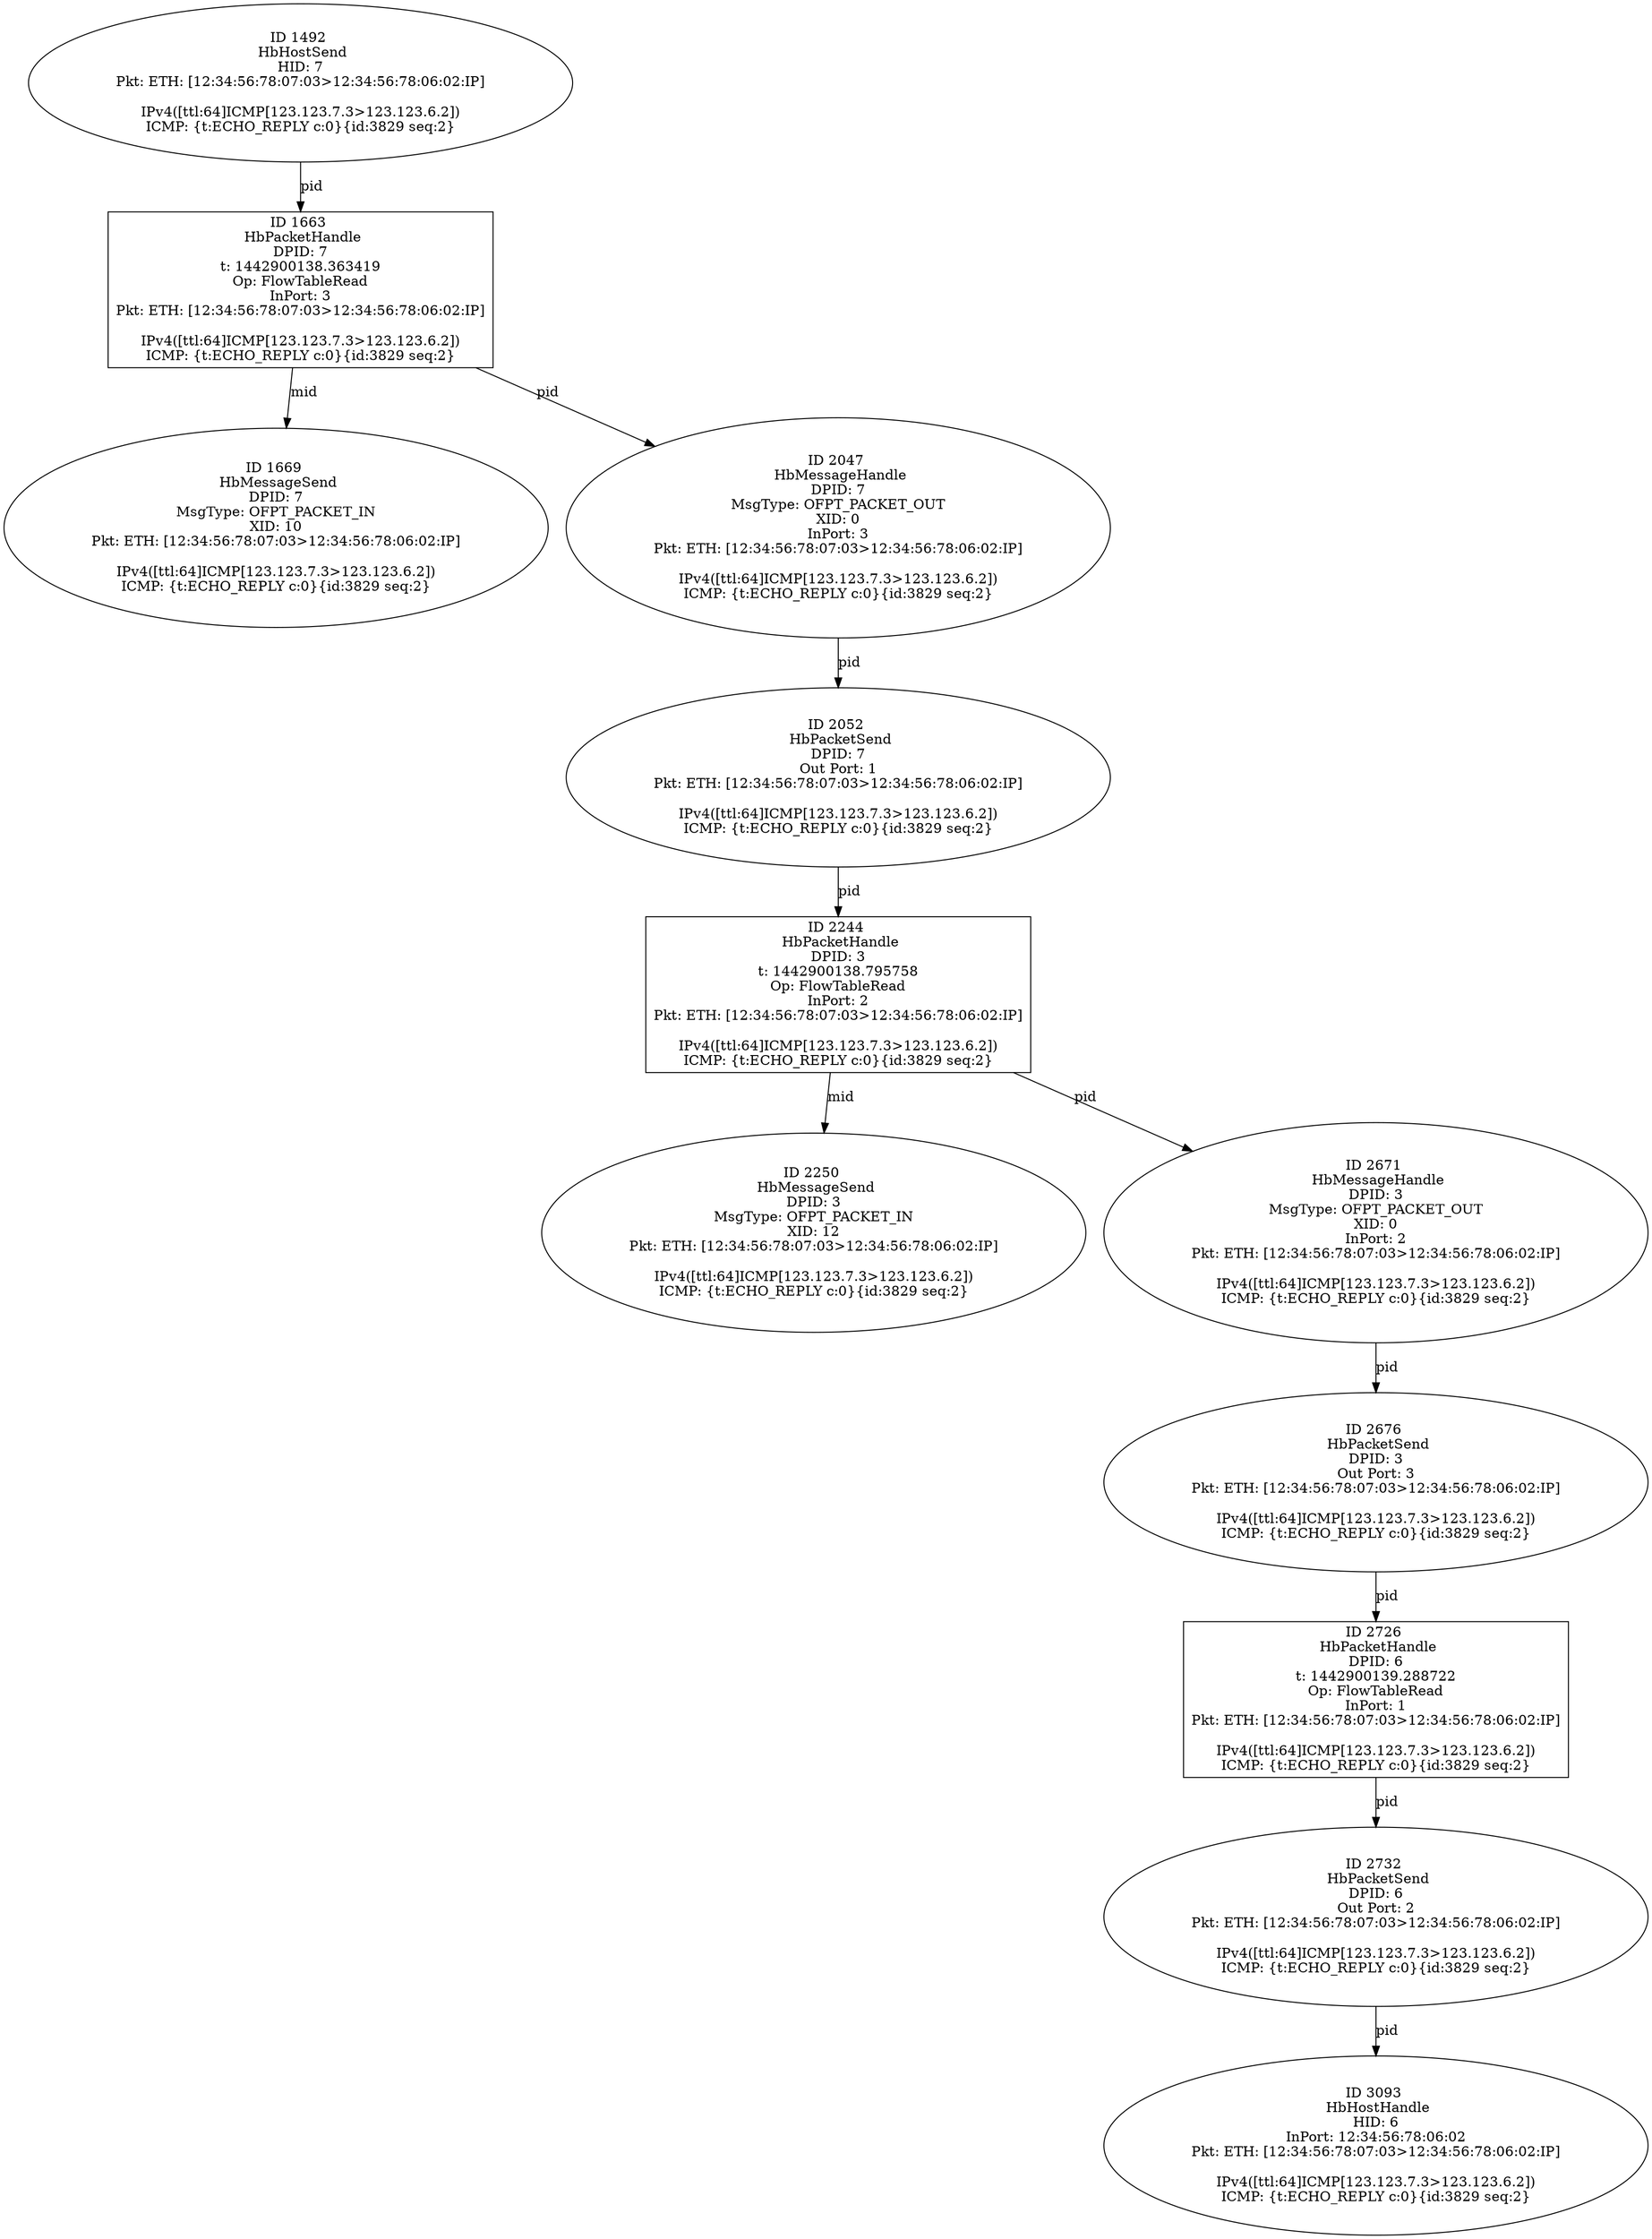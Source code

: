 strict digraph G {
2052 [shape=oval, event=<hb_events.HbPacketSend object at 0x107b1ca50>, label="ID 2052 
 HbPacketSend
DPID: 7
Out Port: 1
Pkt: ETH: [12:34:56:78:07:03>12:34:56:78:06:02:IP]

IPv4([ttl:64]ICMP[123.123.7.3>123.123.6.2])
ICMP: {t:ECHO_REPLY c:0}{id:3829 seq:2}"];
1669 [shape=oval, event=<hb_events.HbMessageSend object at 0x107acfbd0>, label="ID 1669 
 HbMessageSend
DPID: 7
MsgType: OFPT_PACKET_IN
XID: 10
Pkt: ETH: [12:34:56:78:07:03>12:34:56:78:06:02:IP]

IPv4([ttl:64]ICMP[123.123.7.3>123.123.6.2])
ICMP: {t:ECHO_REPLY c:0}{id:3829 seq:2}"];
2726 [shape=box, event=<hb_events.HbPacketHandle object at 0x107eb2b10>, label="ID 2726 
 HbPacketHandle
DPID: 6
t: 1442900139.288722
Op: FlowTableRead
InPort: 1
Pkt: ETH: [12:34:56:78:07:03>12:34:56:78:06:02:IP]

IPv4([ttl:64]ICMP[123.123.7.3>123.123.6.2])
ICMP: {t:ECHO_REPLY c:0}{id:3829 seq:2}"];
2250 [shape=oval, event=<hb_events.HbMessageSend object at 0x107c95990>, label="ID 2250 
 HbMessageSend
DPID: 3
MsgType: OFPT_PACKET_IN
XID: 12
Pkt: ETH: [12:34:56:78:07:03>12:34:56:78:06:02:IP]

IPv4([ttl:64]ICMP[123.123.7.3>123.123.6.2])
ICMP: {t:ECHO_REPLY c:0}{id:3829 seq:2}"];
2732 [shape=oval, event=<hb_events.HbPacketSend object at 0x107ede150>, label="ID 2732 
 HbPacketSend
DPID: 6
Out Port: 2
Pkt: ETH: [12:34:56:78:07:03>12:34:56:78:06:02:IP]

IPv4([ttl:64]ICMP[123.123.7.3>123.123.6.2])
ICMP: {t:ECHO_REPLY c:0}{id:3829 seq:2}"];
2671 [shape=oval, event=<hb_events.HbMessageHandle object at 0x107ec4b50>, label="ID 2671 
 HbMessageHandle
DPID: 3
MsgType: OFPT_PACKET_OUT
XID: 0
InPort: 2
Pkt: ETH: [12:34:56:78:07:03>12:34:56:78:06:02:IP]

IPv4([ttl:64]ICMP[123.123.7.3>123.123.6.2])
ICMP: {t:ECHO_REPLY c:0}{id:3829 seq:2}"];
2676 [shape=oval, event=<hb_events.HbPacketSend object at 0x107eb2890>, label="ID 2676 
 HbPacketSend
DPID: 3
Out Port: 3
Pkt: ETH: [12:34:56:78:07:03>12:34:56:78:06:02:IP]

IPv4([ttl:64]ICMP[123.123.7.3>123.123.6.2])
ICMP: {t:ECHO_REPLY c:0}{id:3829 seq:2}"];
3093 [shape=oval, event=<hb_events.HbHostHandle object at 0x108201d10>, label="ID 3093 
 HbHostHandle
HID: 6
InPort: 12:34:56:78:06:02
Pkt: ETH: [12:34:56:78:07:03>12:34:56:78:06:02:IP]

IPv4([ttl:64]ICMP[123.123.7.3>123.123.6.2])
ICMP: {t:ECHO_REPLY c:0}{id:3829 seq:2}"];
2244 [shape=box, event=<hb_events.HbPacketHandle object at 0x107c87c10>, label="ID 2244 
 HbPacketHandle
DPID: 3
t: 1442900138.795758
Op: FlowTableRead
InPort: 2
Pkt: ETH: [12:34:56:78:07:03>12:34:56:78:06:02:IP]

IPv4([ttl:64]ICMP[123.123.7.3>123.123.6.2])
ICMP: {t:ECHO_REPLY c:0}{id:3829 seq:2}"];
1492 [shape=oval, event=<hb_events.HbHostSend object at 0x1079ee7d0>, label="ID 1492 
 HbHostSend
HID: 7
Pkt: ETH: [12:34:56:78:07:03>12:34:56:78:06:02:IP]

IPv4([ttl:64]ICMP[123.123.7.3>123.123.6.2])
ICMP: {t:ECHO_REPLY c:0}{id:3829 seq:2}"];
2047 [shape=oval, event=<hb_events.HbMessageHandle object at 0x107b1c490>, label="ID 2047 
 HbMessageHandle
DPID: 7
MsgType: OFPT_PACKET_OUT
XID: 0
InPort: 3
Pkt: ETH: [12:34:56:78:07:03>12:34:56:78:06:02:IP]

IPv4([ttl:64]ICMP[123.123.7.3>123.123.6.2])
ICMP: {t:ECHO_REPLY c:0}{id:3829 seq:2}"];
1663 [shape=box, event=<hb_events.HbPacketHandle object at 0x107ac99d0>, label="ID 1663 
 HbPacketHandle
DPID: 7
t: 1442900138.363419
Op: FlowTableRead
InPort: 3
Pkt: ETH: [12:34:56:78:07:03>12:34:56:78:06:02:IP]

IPv4([ttl:64]ICMP[123.123.7.3>123.123.6.2])
ICMP: {t:ECHO_REPLY c:0}{id:3829 seq:2}"];
2052 -> 2244  [rel=pid, label=pid];
2726 -> 2732  [rel=pid, label=pid];
2732 -> 3093  [rel=pid, label=pid];
2671 -> 2676  [rel=pid, label=pid];
2676 -> 2726  [rel=pid, label=pid];
2244 -> 2250  [rel=mid, label=mid];
2244 -> 2671  [rel=pid, label=pid];
1663 -> 1669  [rel=mid, label=mid];
1663 -> 2047  [rel=pid, label=pid];
1492 -> 1663  [rel=pid, label=pid];
2047 -> 2052  [rel=pid, label=pid];
}
